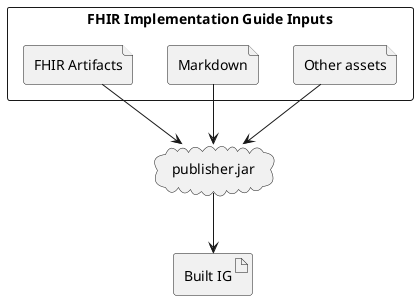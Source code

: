 @startuml
skinparam defaultFontName Arial

rectangle "FHIR Implementation Guide Inputs" {
    file other as "Other assets"
    file md as "Markdown"
    file fsh as "FHIR Artifacts"
}
cloud publisher as "publisher.jar"
artifact built as "Built IG"

fsh -down-> publisher
md -down-> publisher
other -down-> publisher
publisher -down-> built
@enduml
